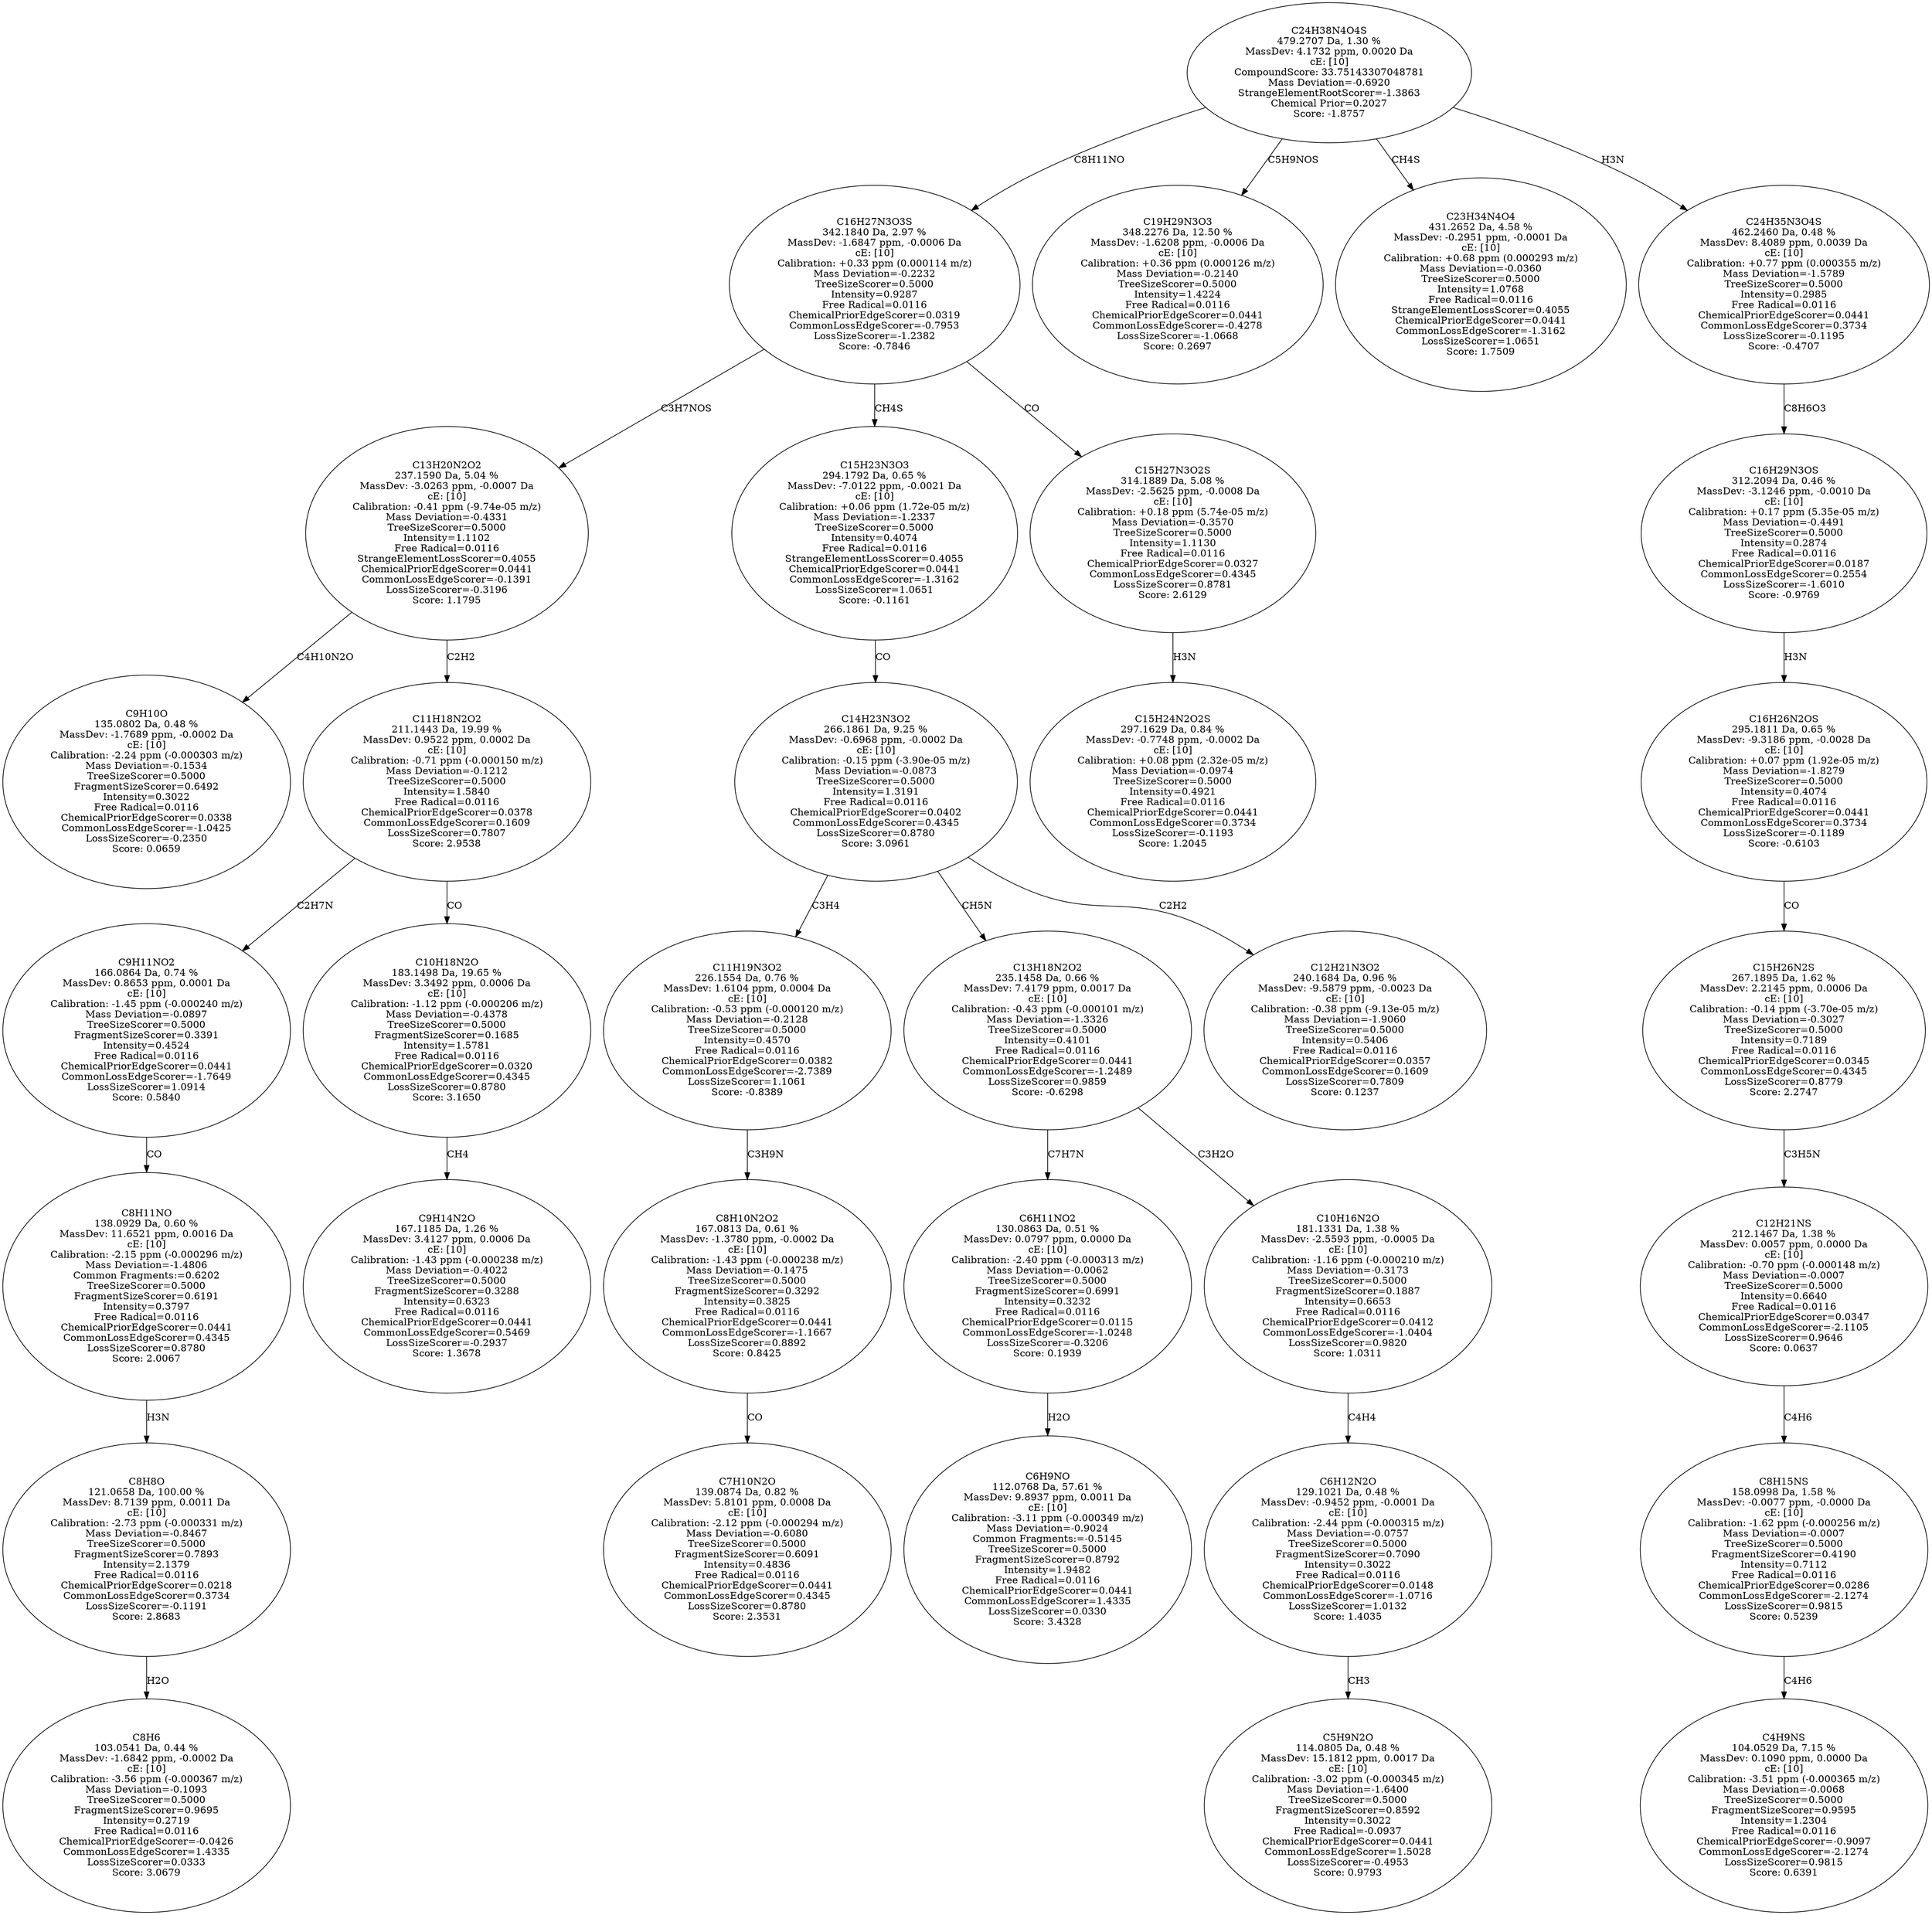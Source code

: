 strict digraph {
v1 [label="C9H10O\n135.0802 Da, 0.48 %\nMassDev: -1.7689 ppm, -0.0002 Da\ncE: [10]\nCalibration: -2.24 ppm (-0.000303 m/z)\nMass Deviation=-0.1534\nTreeSizeScorer=0.5000\nFragmentSizeScorer=0.6492\nIntensity=0.3022\nFree Radical=0.0116\nChemicalPriorEdgeScorer=0.0338\nCommonLossEdgeScorer=-1.0425\nLossSizeScorer=-0.2350\nScore: 0.0659"];
v2 [label="C8H6\n103.0541 Da, 0.44 %\nMassDev: -1.6842 ppm, -0.0002 Da\ncE: [10]\nCalibration: -3.56 ppm (-0.000367 m/z)\nMass Deviation=-0.1093\nTreeSizeScorer=0.5000\nFragmentSizeScorer=0.9695\nIntensity=0.2719\nFree Radical=0.0116\nChemicalPriorEdgeScorer=-0.0426\nCommonLossEdgeScorer=1.4335\nLossSizeScorer=0.0333\nScore: 3.0679"];
v3 [label="C8H8O\n121.0658 Da, 100.00 %\nMassDev: 8.7139 ppm, 0.0011 Da\ncE: [10]\nCalibration: -2.73 ppm (-0.000331 m/z)\nMass Deviation=-0.8467\nTreeSizeScorer=0.5000\nFragmentSizeScorer=0.7893\nIntensity=2.1379\nFree Radical=0.0116\nChemicalPriorEdgeScorer=0.0218\nCommonLossEdgeScorer=0.3734\nLossSizeScorer=-0.1191\nScore: 2.8683"];
v4 [label="C8H11NO\n138.0929 Da, 0.60 %\nMassDev: 11.6521 ppm, 0.0016 Da\ncE: [10]\nCalibration: -2.15 ppm (-0.000296 m/z)\nMass Deviation=-1.4806\nCommon Fragments:=0.6202\nTreeSizeScorer=0.5000\nFragmentSizeScorer=0.6191\nIntensity=0.3797\nFree Radical=0.0116\nChemicalPriorEdgeScorer=0.0441\nCommonLossEdgeScorer=0.4345\nLossSizeScorer=0.8780\nScore: 2.0067"];
v5 [label="C9H11NO2\n166.0864 Da, 0.74 %\nMassDev: 0.8653 ppm, 0.0001 Da\ncE: [10]\nCalibration: -1.45 ppm (-0.000240 m/z)\nMass Deviation=-0.0897\nTreeSizeScorer=0.5000\nFragmentSizeScorer=0.3391\nIntensity=0.4524\nFree Radical=0.0116\nChemicalPriorEdgeScorer=0.0441\nCommonLossEdgeScorer=-1.7649\nLossSizeScorer=1.0914\nScore: 0.5840"];
v6 [label="C9H14N2O\n167.1185 Da, 1.26 %\nMassDev: 3.4127 ppm, 0.0006 Da\ncE: [10]\nCalibration: -1.43 ppm (-0.000238 m/z)\nMass Deviation=-0.4022\nTreeSizeScorer=0.5000\nFragmentSizeScorer=0.3288\nIntensity=0.6323\nFree Radical=0.0116\nChemicalPriorEdgeScorer=0.0441\nCommonLossEdgeScorer=0.5469\nLossSizeScorer=-0.2937\nScore: 1.3678"];
v7 [label="C10H18N2O\n183.1498 Da, 19.65 %\nMassDev: 3.3492 ppm, 0.0006 Da\ncE: [10]\nCalibration: -1.12 ppm (-0.000206 m/z)\nMass Deviation=-0.4378\nTreeSizeScorer=0.5000\nFragmentSizeScorer=0.1685\nIntensity=1.5781\nFree Radical=0.0116\nChemicalPriorEdgeScorer=0.0320\nCommonLossEdgeScorer=0.4345\nLossSizeScorer=0.8780\nScore: 3.1650"];
v8 [label="C11H18N2O2\n211.1443 Da, 19.99 %\nMassDev: 0.9522 ppm, 0.0002 Da\ncE: [10]\nCalibration: -0.71 ppm (-0.000150 m/z)\nMass Deviation=-0.1212\nTreeSizeScorer=0.5000\nIntensity=1.5840\nFree Radical=0.0116\nChemicalPriorEdgeScorer=0.0378\nCommonLossEdgeScorer=0.1609\nLossSizeScorer=0.7807\nScore: 2.9538"];
v9 [label="C13H20N2O2\n237.1590 Da, 5.04 %\nMassDev: -3.0263 ppm, -0.0007 Da\ncE: [10]\nCalibration: -0.41 ppm (-9.74e-05 m/z)\nMass Deviation=-0.4331\nTreeSizeScorer=0.5000\nIntensity=1.1102\nFree Radical=0.0116\nStrangeElementLossScorer=0.4055\nChemicalPriorEdgeScorer=0.0441\nCommonLossEdgeScorer=-0.1391\nLossSizeScorer=-0.3196\nScore: 1.1795"];
v10 [label="C7H10N2O\n139.0874 Da, 0.82 %\nMassDev: 5.8101 ppm, 0.0008 Da\ncE: [10]\nCalibration: -2.12 ppm (-0.000294 m/z)\nMass Deviation=-0.6080\nTreeSizeScorer=0.5000\nFragmentSizeScorer=0.6091\nIntensity=0.4836\nFree Radical=0.0116\nChemicalPriorEdgeScorer=0.0441\nCommonLossEdgeScorer=0.4345\nLossSizeScorer=0.8780\nScore: 2.3531"];
v11 [label="C8H10N2O2\n167.0813 Da, 0.61 %\nMassDev: -1.3780 ppm, -0.0002 Da\ncE: [10]\nCalibration: -1.43 ppm (-0.000238 m/z)\nMass Deviation=-0.1475\nTreeSizeScorer=0.5000\nFragmentSizeScorer=0.3292\nIntensity=0.3825\nFree Radical=0.0116\nChemicalPriorEdgeScorer=0.0441\nCommonLossEdgeScorer=-1.1667\nLossSizeScorer=0.8892\nScore: 0.8425"];
v12 [label="C11H19N3O2\n226.1554 Da, 0.76 %\nMassDev: 1.6104 ppm, 0.0004 Da\ncE: [10]\nCalibration: -0.53 ppm (-0.000120 m/z)\nMass Deviation=-0.2128\nTreeSizeScorer=0.5000\nIntensity=0.4570\nFree Radical=0.0116\nChemicalPriorEdgeScorer=0.0382\nCommonLossEdgeScorer=-2.7389\nLossSizeScorer=1.1061\nScore: -0.8389"];
v13 [label="C6H9NO\n112.0768 Da, 57.61 %\nMassDev: 9.8937 ppm, 0.0011 Da\ncE: [10]\nCalibration: -3.11 ppm (-0.000349 m/z)\nMass Deviation=-0.9024\nCommon Fragments:=-0.5145\nTreeSizeScorer=0.5000\nFragmentSizeScorer=0.8792\nIntensity=1.9482\nFree Radical=0.0116\nChemicalPriorEdgeScorer=0.0441\nCommonLossEdgeScorer=1.4335\nLossSizeScorer=0.0330\nScore: 3.4328"];
v14 [label="C6H11NO2\n130.0863 Da, 0.51 %\nMassDev: 0.0797 ppm, 0.0000 Da\ncE: [10]\nCalibration: -2.40 ppm (-0.000313 m/z)\nMass Deviation=-0.0062\nTreeSizeScorer=0.5000\nFragmentSizeScorer=0.6991\nIntensity=0.3232\nFree Radical=0.0116\nChemicalPriorEdgeScorer=0.0115\nCommonLossEdgeScorer=-1.0248\nLossSizeScorer=-0.3206\nScore: 0.1939"];
v15 [label="C5H9N2O\n114.0805 Da, 0.48 %\nMassDev: 15.1812 ppm, 0.0017 Da\ncE: [10]\nCalibration: -3.02 ppm (-0.000345 m/z)\nMass Deviation=-1.6400\nTreeSizeScorer=0.5000\nFragmentSizeScorer=0.8592\nIntensity=0.3022\nFree Radical=-0.0937\nChemicalPriorEdgeScorer=0.0441\nCommonLossEdgeScorer=1.5028\nLossSizeScorer=-0.4953\nScore: 0.9793"];
v16 [label="C6H12N2O\n129.1021 Da, 0.48 %\nMassDev: -0.9452 ppm, -0.0001 Da\ncE: [10]\nCalibration: -2.44 ppm (-0.000315 m/z)\nMass Deviation=-0.0757\nTreeSizeScorer=0.5000\nFragmentSizeScorer=0.7090\nIntensity=0.3022\nFree Radical=0.0116\nChemicalPriorEdgeScorer=0.0148\nCommonLossEdgeScorer=-1.0716\nLossSizeScorer=1.0132\nScore: 1.4035"];
v17 [label="C10H16N2O\n181.1331 Da, 1.38 %\nMassDev: -2.5593 ppm, -0.0005 Da\ncE: [10]\nCalibration: -1.16 ppm (-0.000210 m/z)\nMass Deviation=-0.3173\nTreeSizeScorer=0.5000\nFragmentSizeScorer=0.1887\nIntensity=0.6653\nFree Radical=0.0116\nChemicalPriorEdgeScorer=0.0412\nCommonLossEdgeScorer=-1.0404\nLossSizeScorer=0.9820\nScore: 1.0311"];
v18 [label="C13H18N2O2\n235.1458 Da, 0.66 %\nMassDev: 7.4179 ppm, 0.0017 Da\ncE: [10]\nCalibration: -0.43 ppm (-0.000101 m/z)\nMass Deviation=-1.3326\nTreeSizeScorer=0.5000\nIntensity=0.4101\nFree Radical=0.0116\nChemicalPriorEdgeScorer=0.0441\nCommonLossEdgeScorer=-1.2489\nLossSizeScorer=0.9859\nScore: -0.6298"];
v19 [label="C12H21N3O2\n240.1684 Da, 0.96 %\nMassDev: -9.5879 ppm, -0.0023 Da\ncE: [10]\nCalibration: -0.38 ppm (-9.13e-05 m/z)\nMass Deviation=-1.9060\nTreeSizeScorer=0.5000\nIntensity=0.5406\nFree Radical=0.0116\nChemicalPriorEdgeScorer=0.0357\nCommonLossEdgeScorer=0.1609\nLossSizeScorer=0.7809\nScore: 0.1237"];
v20 [label="C14H23N3O2\n266.1861 Da, 9.25 %\nMassDev: -0.6968 ppm, -0.0002 Da\ncE: [10]\nCalibration: -0.15 ppm (-3.90e-05 m/z)\nMass Deviation=-0.0873\nTreeSizeScorer=0.5000\nIntensity=1.3191\nFree Radical=0.0116\nChemicalPriorEdgeScorer=0.0402\nCommonLossEdgeScorer=0.4345\nLossSizeScorer=0.8780\nScore: 3.0961"];
v21 [label="C15H23N3O3\n294.1792 Da, 0.65 %\nMassDev: -7.0122 ppm, -0.0021 Da\ncE: [10]\nCalibration: +0.06 ppm (1.72e-05 m/z)\nMass Deviation=-1.2337\nTreeSizeScorer=0.5000\nIntensity=0.4074\nFree Radical=0.0116\nStrangeElementLossScorer=0.4055\nChemicalPriorEdgeScorer=0.0441\nCommonLossEdgeScorer=-1.3162\nLossSizeScorer=1.0651\nScore: -0.1161"];
v22 [label="C15H24N2O2S\n297.1629 Da, 0.84 %\nMassDev: -0.7748 ppm, -0.0002 Da\ncE: [10]\nCalibration: +0.08 ppm (2.32e-05 m/z)\nMass Deviation=-0.0974\nTreeSizeScorer=0.5000\nIntensity=0.4921\nFree Radical=0.0116\nChemicalPriorEdgeScorer=0.0441\nCommonLossEdgeScorer=0.3734\nLossSizeScorer=-0.1193\nScore: 1.2045"];
v23 [label="C15H27N3O2S\n314.1889 Da, 5.08 %\nMassDev: -2.5625 ppm, -0.0008 Da\ncE: [10]\nCalibration: +0.18 ppm (5.74e-05 m/z)\nMass Deviation=-0.3570\nTreeSizeScorer=0.5000\nIntensity=1.1130\nFree Radical=0.0116\nChemicalPriorEdgeScorer=0.0327\nCommonLossEdgeScorer=0.4345\nLossSizeScorer=0.8781\nScore: 2.6129"];
v24 [label="C16H27N3O3S\n342.1840 Da, 2.97 %\nMassDev: -1.6847 ppm, -0.0006 Da\ncE: [10]\nCalibration: +0.33 ppm (0.000114 m/z)\nMass Deviation=-0.2232\nTreeSizeScorer=0.5000\nIntensity=0.9287\nFree Radical=0.0116\nChemicalPriorEdgeScorer=0.0319\nCommonLossEdgeScorer=-0.7953\nLossSizeScorer=-1.2382\nScore: -0.7846"];
v25 [label="C19H29N3O3\n348.2276 Da, 12.50 %\nMassDev: -1.6208 ppm, -0.0006 Da\ncE: [10]\nCalibration: +0.36 ppm (0.000126 m/z)\nMass Deviation=-0.2140\nTreeSizeScorer=0.5000\nIntensity=1.4224\nFree Radical=0.0116\nChemicalPriorEdgeScorer=0.0441\nCommonLossEdgeScorer=-0.4278\nLossSizeScorer=-1.0668\nScore: 0.2697"];
v26 [label="C23H34N4O4\n431.2652 Da, 4.58 %\nMassDev: -0.2951 ppm, -0.0001 Da\ncE: [10]\nCalibration: +0.68 ppm (0.000293 m/z)\nMass Deviation=-0.0360\nTreeSizeScorer=0.5000\nIntensity=1.0768\nFree Radical=0.0116\nStrangeElementLossScorer=0.4055\nChemicalPriorEdgeScorer=0.0441\nCommonLossEdgeScorer=-1.3162\nLossSizeScorer=1.0651\nScore: 1.7509"];
v27 [label="C4H9NS\n104.0529 Da, 7.15 %\nMassDev: 0.1090 ppm, 0.0000 Da\ncE: [10]\nCalibration: -3.51 ppm (-0.000365 m/z)\nMass Deviation=-0.0068\nTreeSizeScorer=0.5000\nFragmentSizeScorer=0.9595\nIntensity=1.2304\nFree Radical=0.0116\nChemicalPriorEdgeScorer=-0.9097\nCommonLossEdgeScorer=-2.1274\nLossSizeScorer=0.9815\nScore: 0.6391"];
v28 [label="C8H15NS\n158.0998 Da, 1.58 %\nMassDev: -0.0077 ppm, -0.0000 Da\ncE: [10]\nCalibration: -1.62 ppm (-0.000256 m/z)\nMass Deviation=-0.0007\nTreeSizeScorer=0.5000\nFragmentSizeScorer=0.4190\nIntensity=0.7112\nFree Radical=0.0116\nChemicalPriorEdgeScorer=0.0286\nCommonLossEdgeScorer=-2.1274\nLossSizeScorer=0.9815\nScore: 0.5239"];
v29 [label="C12H21NS\n212.1467 Da, 1.38 %\nMassDev: 0.0057 ppm, 0.0000 Da\ncE: [10]\nCalibration: -0.70 ppm (-0.000148 m/z)\nMass Deviation=-0.0007\nTreeSizeScorer=0.5000\nIntensity=0.6640\nFree Radical=0.0116\nChemicalPriorEdgeScorer=0.0347\nCommonLossEdgeScorer=-2.1105\nLossSizeScorer=0.9646\nScore: 0.0637"];
v30 [label="C15H26N2S\n267.1895 Da, 1.62 %\nMassDev: 2.2145 ppm, 0.0006 Da\ncE: [10]\nCalibration: -0.14 ppm (-3.70e-05 m/z)\nMass Deviation=-0.3027\nTreeSizeScorer=0.5000\nIntensity=0.7189\nFree Radical=0.0116\nChemicalPriorEdgeScorer=0.0345\nCommonLossEdgeScorer=0.4345\nLossSizeScorer=0.8779\nScore: 2.2747"];
v31 [label="C16H26N2OS\n295.1811 Da, 0.65 %\nMassDev: -9.3186 ppm, -0.0028 Da\ncE: [10]\nCalibration: +0.07 ppm (1.92e-05 m/z)\nMass Deviation=-1.8279\nTreeSizeScorer=0.5000\nIntensity=0.4074\nFree Radical=0.0116\nChemicalPriorEdgeScorer=0.0441\nCommonLossEdgeScorer=0.3734\nLossSizeScorer=-0.1189\nScore: -0.6103"];
v32 [label="C16H29N3OS\n312.2094 Da, 0.46 %\nMassDev: -3.1246 ppm, -0.0010 Da\ncE: [10]\nCalibration: +0.17 ppm (5.35e-05 m/z)\nMass Deviation=-0.4491\nTreeSizeScorer=0.5000\nIntensity=0.2874\nFree Radical=0.0116\nChemicalPriorEdgeScorer=0.0187\nCommonLossEdgeScorer=0.2554\nLossSizeScorer=-1.6010\nScore: -0.9769"];
v33 [label="C24H35N3O4S\n462.2460 Da, 0.48 %\nMassDev: 8.4089 ppm, 0.0039 Da\ncE: [10]\nCalibration: +0.77 ppm (0.000355 m/z)\nMass Deviation=-1.5789\nTreeSizeScorer=0.5000\nIntensity=0.2985\nFree Radical=0.0116\nChemicalPriorEdgeScorer=0.0441\nCommonLossEdgeScorer=0.3734\nLossSizeScorer=-0.1195\nScore: -0.4707"];
v34 [label="C24H38N4O4S\n479.2707 Da, 1.30 %\nMassDev: 4.1732 ppm, 0.0020 Da\ncE: [10]\nCompoundScore: 33.75143307048781\nMass Deviation=-0.6920\nStrangeElementRootScorer=-1.3863\nChemical Prior=0.2027\nScore: -1.8757"];
v9 -> v1 [label="C4H10N2O"];
v3 -> v2 [label="H2O"];
v4 -> v3 [label="H3N"];
v5 -> v4 [label="CO"];
v8 -> v5 [label="C2H7N"];
v7 -> v6 [label="CH4"];
v8 -> v7 [label="CO"];
v9 -> v8 [label="C2H2"];
v24 -> v9 [label="C3H7NOS"];
v11 -> v10 [label="CO"];
v12 -> v11 [label="C3H9N"];
v20 -> v12 [label="C3H4"];
v14 -> v13 [label="H2O"];
v18 -> v14 [label="C7H7N"];
v16 -> v15 [label="CH3"];
v17 -> v16 [label="C4H4"];
v18 -> v17 [label="C3H2O"];
v20 -> v18 [label="CH5N"];
v20 -> v19 [label="C2H2"];
v21 -> v20 [label="CO"];
v24 -> v21 [label="CH4S"];
v23 -> v22 [label="H3N"];
v24 -> v23 [label="CO"];
v34 -> v24 [label="C8H11NO"];
v34 -> v25 [label="C5H9NOS"];
v34 -> v26 [label="CH4S"];
v28 -> v27 [label="C4H6"];
v29 -> v28 [label="C4H6"];
v30 -> v29 [label="C3H5N"];
v31 -> v30 [label="CO"];
v32 -> v31 [label="H3N"];
v33 -> v32 [label="C8H6O3"];
v34 -> v33 [label="H3N"];
}